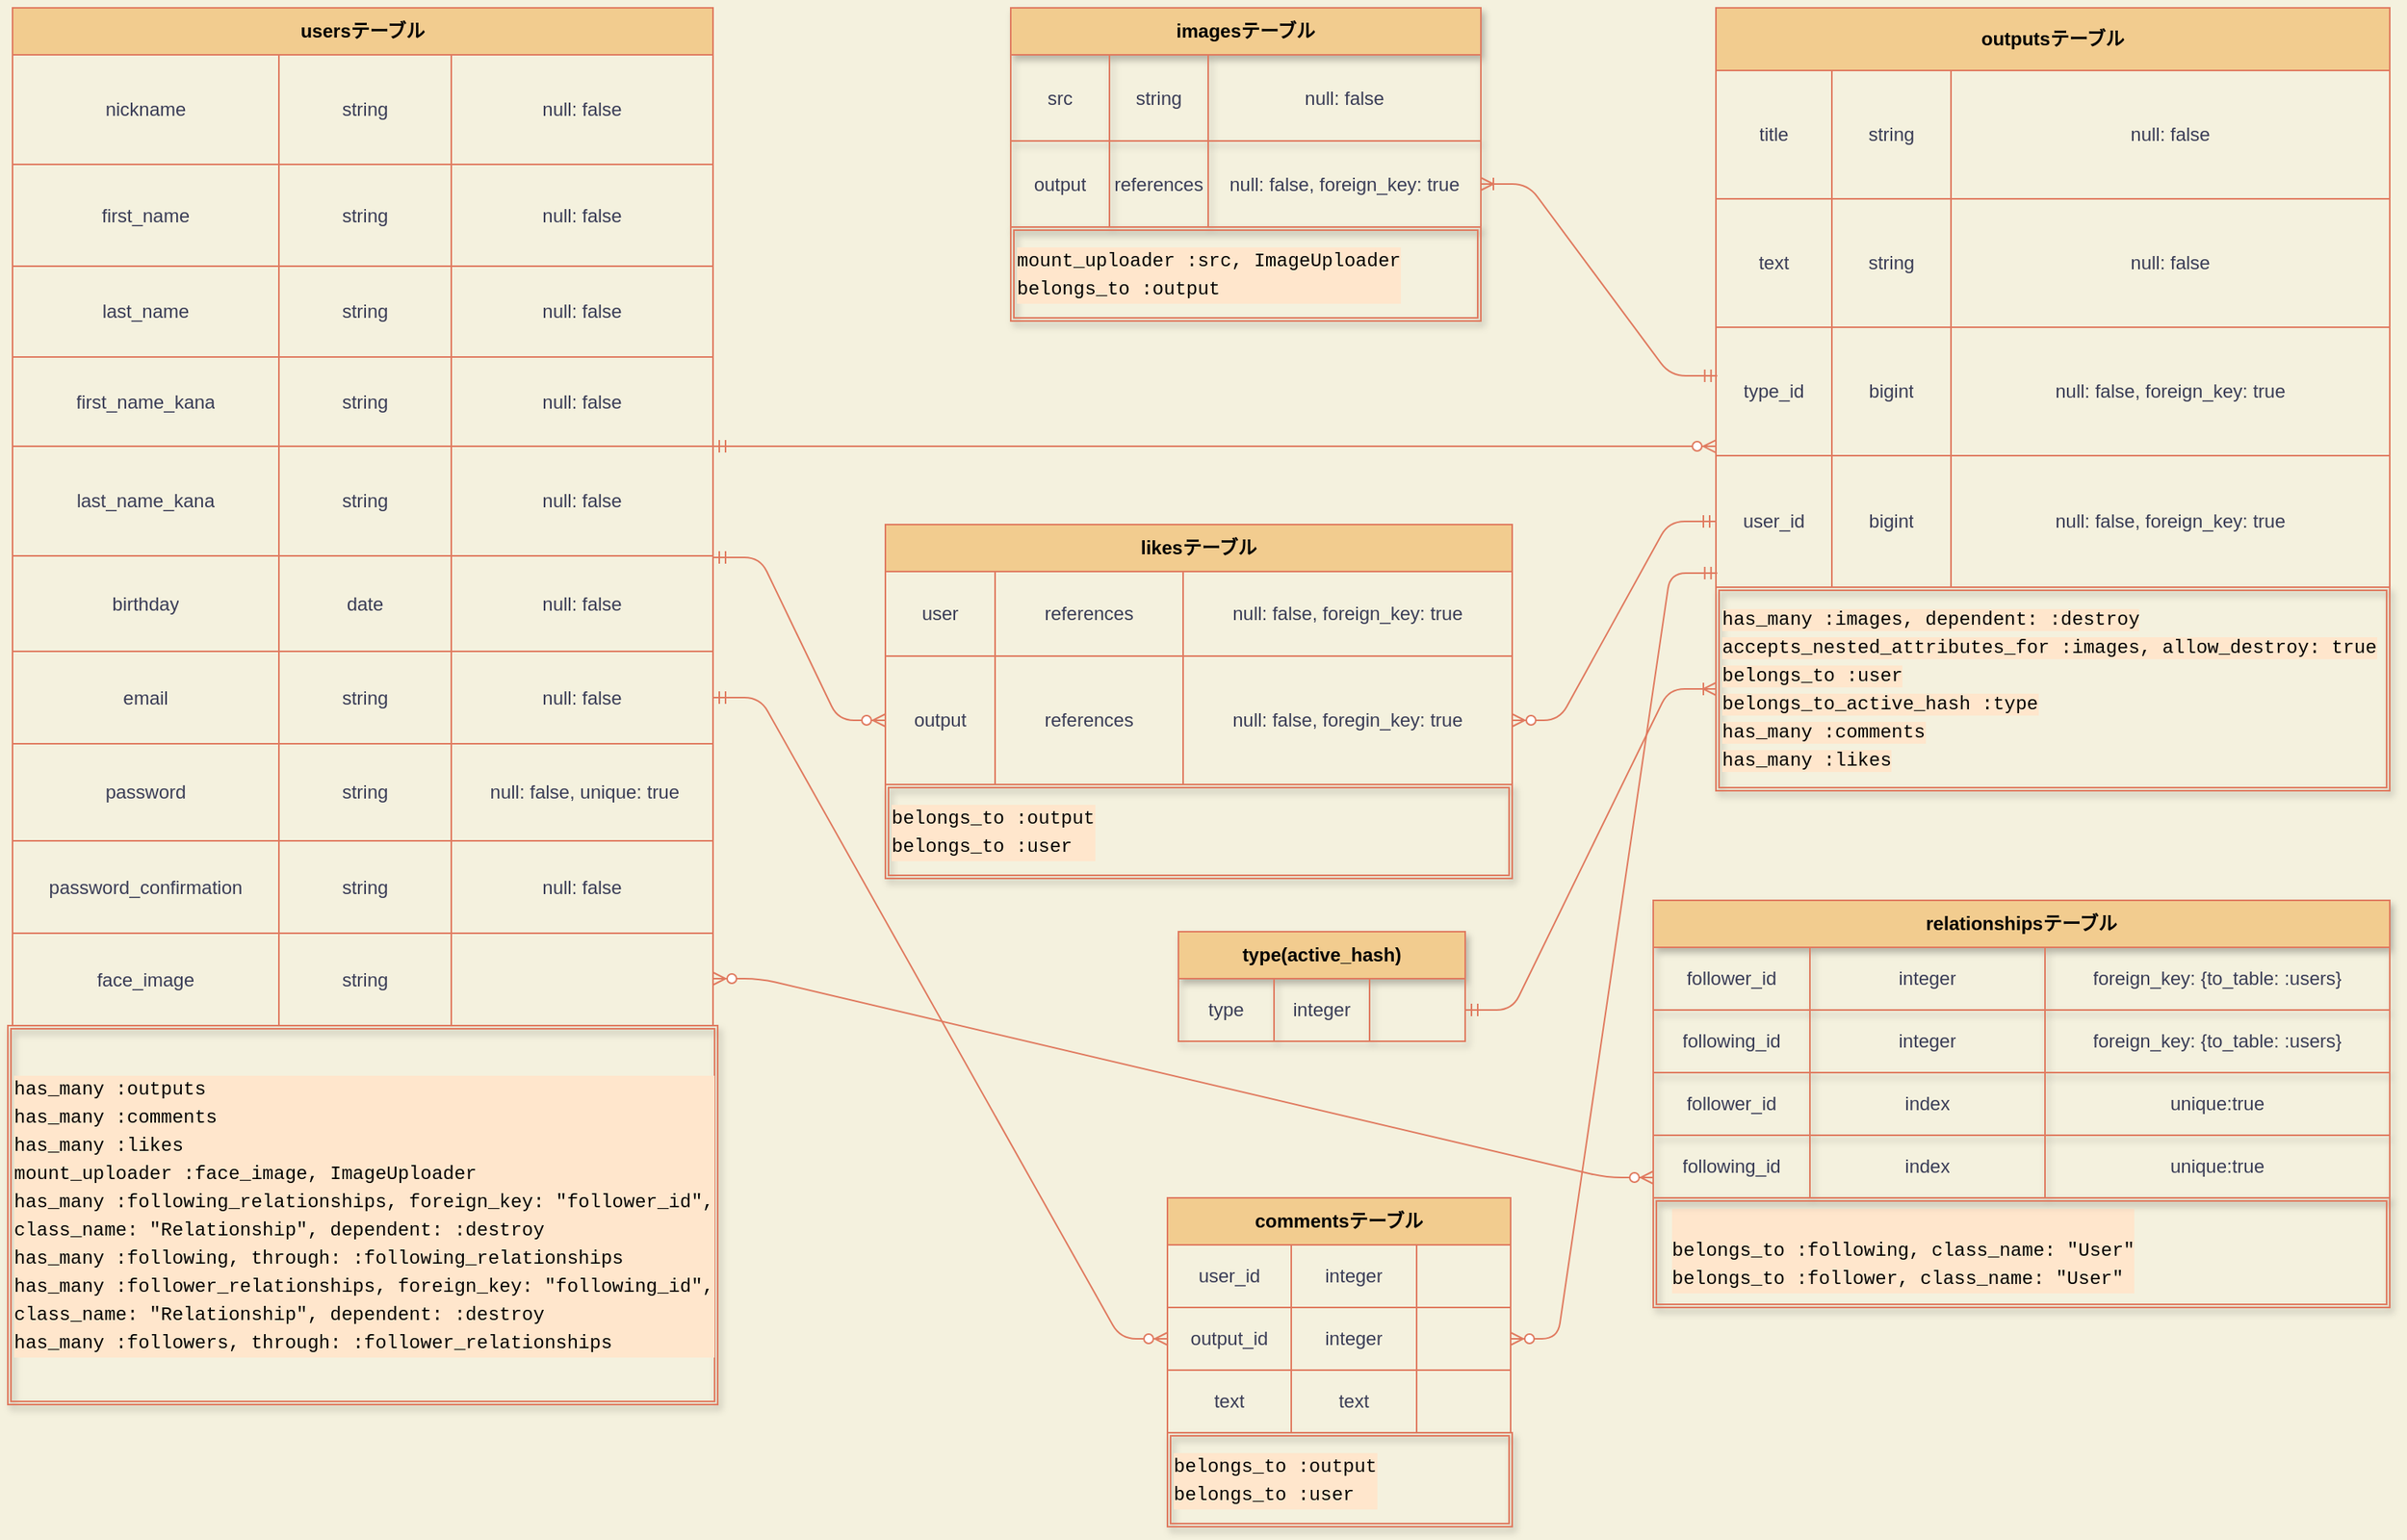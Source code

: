 <mxfile version="13.10.0" type="embed">
    <diagram id="OZar7Ld-0VaeKwE2lZmi" name="ページ1">
        <mxGraphModel dx="843" dy="680" grid="1" gridSize="10" guides="1" tooltips="1" connect="1" arrows="1" fold="1" page="1" pageScale="1" pageWidth="827" pageHeight="1169" background="#F4F1DE" math="0" shadow="0">
            <root>
                <mxCell id="0"/>
                <mxCell id="1" parent="0"/>
                <mxCell id="2" value="&lt;font color=&quot;#000000&quot;&gt;usersテーブル&lt;/font&gt;" style="shape=table;html=1;whiteSpace=wrap;startSize=30;container=1;collapsible=0;childLayout=tableLayout;fontStyle=1;align=center;fillColor=#F2CC8F;strokeColor=#E07A5F;fontColor=#393C56;" parent="1" vertex="1">
                    <mxGeometry x="83" y="40" width="447" height="650" as="geometry"/>
                </mxCell>
                <mxCell id="3" value="" style="shape=partialRectangle;html=1;whiteSpace=wrap;collapsible=0;dropTarget=0;pointerEvents=0;fillColor=none;top=0;left=0;bottom=0;right=0;points=[[0,0.5],[1,0.5]];portConstraint=eastwest;strokeColor=#E07A5F;fontColor=#393C56;" parent="2" vertex="1">
                    <mxGeometry y="30" width="447" height="70" as="geometry"/>
                </mxCell>
                <mxCell id="4" value="nickname" style="shape=partialRectangle;html=1;whiteSpace=wrap;connectable=0;fillColor=none;top=0;left=0;bottom=0;right=0;overflow=hidden;strokeColor=#E07A5F;fontColor=#393C56;" parent="3" vertex="1">
                    <mxGeometry width="170" height="70" as="geometry"/>
                </mxCell>
                <mxCell id="5" value="string" style="shape=partialRectangle;html=1;whiteSpace=wrap;connectable=0;fillColor=none;top=0;left=0;bottom=0;right=0;overflow=hidden;strokeColor=#E07A5F;fontColor=#393C56;" parent="3" vertex="1">
                    <mxGeometry x="170" width="110" height="70" as="geometry"/>
                </mxCell>
                <mxCell id="6" value="null: false" style="shape=partialRectangle;html=1;whiteSpace=wrap;connectable=0;fillColor=none;top=0;left=0;bottom=0;right=0;overflow=hidden;strokeColor=#E07A5F;fontColor=#393C56;" parent="3" vertex="1">
                    <mxGeometry x="280" width="167" height="70" as="geometry"/>
                </mxCell>
                <mxCell id="7" value="" style="shape=partialRectangle;html=1;whiteSpace=wrap;collapsible=0;dropTarget=0;pointerEvents=0;fillColor=none;top=0;left=0;bottom=0;right=0;points=[[0,0.5],[1,0.5]];portConstraint=eastwest;strokeColor=#E07A5F;fontColor=#393C56;" parent="2" vertex="1">
                    <mxGeometry y="100" width="447" height="65" as="geometry"/>
                </mxCell>
                <mxCell id="8" value="first_name" style="shape=partialRectangle;html=1;whiteSpace=wrap;connectable=0;fillColor=none;top=0;left=0;bottom=0;right=0;overflow=hidden;strokeColor=#E07A5F;fontColor=#393C56;" parent="7" vertex="1">
                    <mxGeometry width="170" height="65" as="geometry"/>
                </mxCell>
                <mxCell id="9" value="string" style="shape=partialRectangle;html=1;whiteSpace=wrap;connectable=0;fillColor=none;top=0;left=0;bottom=0;right=0;overflow=hidden;strokeColor=#E07A5F;fontColor=#393C56;" parent="7" vertex="1">
                    <mxGeometry x="170" width="110" height="65" as="geometry"/>
                </mxCell>
                <mxCell id="10" value="null: false" style="shape=partialRectangle;html=1;whiteSpace=wrap;connectable=0;fillColor=none;top=0;left=0;bottom=0;right=0;overflow=hidden;strokeColor=#E07A5F;fontColor=#393C56;" parent="7" vertex="1">
                    <mxGeometry x="280" width="167" height="65" as="geometry"/>
                </mxCell>
                <mxCell id="11" value="" style="shape=partialRectangle;html=1;whiteSpace=wrap;collapsible=0;dropTarget=0;pointerEvents=0;fillColor=none;top=0;left=0;bottom=0;right=0;points=[[0,0.5],[1,0.5]];portConstraint=eastwest;strokeColor=#E07A5F;fontColor=#393C56;" parent="2" vertex="1">
                    <mxGeometry y="165" width="447" height="58" as="geometry"/>
                </mxCell>
                <mxCell id="12" value="last_name" style="shape=partialRectangle;html=1;whiteSpace=wrap;connectable=0;fillColor=none;top=0;left=0;bottom=0;right=0;overflow=hidden;strokeColor=#E07A5F;fontColor=#393C56;" parent="11" vertex="1">
                    <mxGeometry width="170" height="58" as="geometry"/>
                </mxCell>
                <mxCell id="13" value="string" style="shape=partialRectangle;html=1;whiteSpace=wrap;connectable=0;fillColor=none;top=0;left=0;bottom=0;right=0;overflow=hidden;strokeColor=#E07A5F;fontColor=#393C56;" parent="11" vertex="1">
                    <mxGeometry x="170" width="110" height="58" as="geometry"/>
                </mxCell>
                <mxCell id="14" value="null: false" style="shape=partialRectangle;html=1;whiteSpace=wrap;connectable=0;fillColor=none;top=0;left=0;bottom=0;right=0;overflow=hidden;strokeColor=#E07A5F;fontColor=#393C56;" parent="11" vertex="1">
                    <mxGeometry x="280" width="167" height="58" as="geometry"/>
                </mxCell>
                <mxCell id="15" value="" style="shape=partialRectangle;html=1;whiteSpace=wrap;collapsible=0;dropTarget=0;pointerEvents=0;fillColor=none;top=0;left=0;bottom=0;right=0;points=[[0,0.5],[1,0.5]];portConstraint=eastwest;strokeColor=#E07A5F;fontColor=#393C56;" parent="2" vertex="1">
                    <mxGeometry y="223" width="447" height="57" as="geometry"/>
                </mxCell>
                <mxCell id="16" value="first_name_kana" style="shape=partialRectangle;html=1;whiteSpace=wrap;connectable=0;fillColor=none;top=0;left=0;bottom=0;right=0;overflow=hidden;strokeColor=#E07A5F;fontColor=#393C56;" parent="15" vertex="1">
                    <mxGeometry width="170" height="57" as="geometry"/>
                </mxCell>
                <mxCell id="17" value="string" style="shape=partialRectangle;html=1;whiteSpace=wrap;connectable=0;fillColor=none;top=0;left=0;bottom=0;right=0;overflow=hidden;strokeColor=#E07A5F;fontColor=#393C56;" parent="15" vertex="1">
                    <mxGeometry x="170" width="110" height="57" as="geometry"/>
                </mxCell>
                <mxCell id="18" value="null: false" style="shape=partialRectangle;html=1;whiteSpace=wrap;connectable=0;fillColor=none;top=0;left=0;bottom=0;right=0;overflow=hidden;strokeColor=#E07A5F;fontColor=#393C56;" parent="15" vertex="1">
                    <mxGeometry x="280" width="167" height="57" as="geometry"/>
                </mxCell>
                <mxCell id="20" value="" style="shape=partialRectangle;html=1;whiteSpace=wrap;collapsible=0;dropTarget=0;pointerEvents=0;fillColor=none;top=0;left=0;bottom=0;right=0;points=[[0,0.5],[1,0.5]];portConstraint=eastwest;strokeColor=#E07A5F;fontColor=#393C56;" parent="2" vertex="1">
                    <mxGeometry y="280" width="447" height="70" as="geometry"/>
                </mxCell>
                <mxCell id="21" value="last_name_kana" style="shape=partialRectangle;html=1;whiteSpace=wrap;connectable=0;fillColor=none;top=0;left=0;bottom=0;right=0;overflow=hidden;strokeColor=#E07A5F;fontColor=#393C56;" parent="20" vertex="1">
                    <mxGeometry width="170" height="70" as="geometry"/>
                </mxCell>
                <mxCell id="22" value="string" style="shape=partialRectangle;html=1;whiteSpace=wrap;connectable=0;fillColor=none;top=0;left=0;bottom=0;right=0;overflow=hidden;strokeColor=#E07A5F;fontColor=#393C56;" parent="20" vertex="1">
                    <mxGeometry x="170" width="110" height="70" as="geometry"/>
                </mxCell>
                <mxCell id="23" value="null: false" style="shape=partialRectangle;html=1;whiteSpace=wrap;connectable=0;fillColor=none;top=0;left=0;bottom=0;right=0;overflow=hidden;strokeColor=#E07A5F;fontColor=#393C56;" parent="20" vertex="1">
                    <mxGeometry x="280" width="167" height="70" as="geometry"/>
                </mxCell>
                <mxCell id="24" value="" style="shape=partialRectangle;html=1;whiteSpace=wrap;collapsible=0;dropTarget=0;pointerEvents=0;fillColor=none;top=0;left=0;bottom=0;right=0;points=[[0,0.5],[1,0.5]];portConstraint=eastwest;strokeColor=#E07A5F;fontColor=#393C56;" parent="2" vertex="1">
                    <mxGeometry y="350" width="447" height="61" as="geometry"/>
                </mxCell>
                <mxCell id="25" value="birthday" style="shape=partialRectangle;html=1;whiteSpace=wrap;connectable=0;fillColor=none;top=0;left=0;bottom=0;right=0;overflow=hidden;strokeColor=#E07A5F;fontColor=#393C56;" parent="24" vertex="1">
                    <mxGeometry width="170" height="61" as="geometry"/>
                </mxCell>
                <mxCell id="26" value="date" style="shape=partialRectangle;html=1;whiteSpace=wrap;connectable=0;fillColor=none;top=0;left=0;bottom=0;right=0;overflow=hidden;strokeColor=#E07A5F;fontColor=#393C56;" parent="24" vertex="1">
                    <mxGeometry x="170" width="110" height="61" as="geometry"/>
                </mxCell>
                <mxCell id="27" value="null: false" style="shape=partialRectangle;html=1;whiteSpace=wrap;connectable=0;fillColor=none;top=0;left=0;bottom=0;right=0;overflow=hidden;strokeColor=#E07A5F;fontColor=#393C56;" parent="24" vertex="1">
                    <mxGeometry x="280" width="167" height="61" as="geometry"/>
                </mxCell>
                <mxCell id="32" value="" style="shape=partialRectangle;html=1;whiteSpace=wrap;collapsible=0;dropTarget=0;pointerEvents=0;fillColor=none;top=0;left=0;bottom=0;right=0;points=[[0,0.5],[1,0.5]];portConstraint=eastwest;strokeColor=#E07A5F;fontColor=#393C56;" parent="2" vertex="1">
                    <mxGeometry y="411" width="447" height="59" as="geometry"/>
                </mxCell>
                <mxCell id="33" value="email" style="shape=partialRectangle;html=1;whiteSpace=wrap;connectable=0;fillColor=none;top=0;left=0;bottom=0;right=0;overflow=hidden;strokeColor=#E07A5F;fontColor=#393C56;" parent="32" vertex="1">
                    <mxGeometry width="170" height="59" as="geometry"/>
                </mxCell>
                <mxCell id="34" value="string" style="shape=partialRectangle;html=1;whiteSpace=wrap;connectable=0;fillColor=none;top=0;left=0;bottom=0;right=0;overflow=hidden;strokeColor=#E07A5F;fontColor=#393C56;" parent="32" vertex="1">
                    <mxGeometry x="170" width="110" height="59" as="geometry"/>
                </mxCell>
                <mxCell id="35" value="null: false" style="shape=partialRectangle;html=1;whiteSpace=wrap;connectable=0;fillColor=none;top=0;left=0;bottom=0;right=0;overflow=hidden;strokeColor=#E07A5F;fontColor=#393C56;" parent="32" vertex="1">
                    <mxGeometry x="280" width="167" height="59" as="geometry"/>
                </mxCell>
                <mxCell id="36" value="" style="shape=partialRectangle;html=1;whiteSpace=wrap;collapsible=0;dropTarget=0;pointerEvents=0;fillColor=none;top=0;left=0;bottom=0;right=0;points=[[0,0.5],[1,0.5]];portConstraint=eastwest;strokeColor=#E07A5F;fontColor=#393C56;" parent="2" vertex="1">
                    <mxGeometry y="470" width="447" height="62" as="geometry"/>
                </mxCell>
                <mxCell id="37" value="password" style="shape=partialRectangle;html=1;whiteSpace=wrap;connectable=0;fillColor=none;top=0;left=0;bottom=0;right=0;overflow=hidden;strokeColor=#E07A5F;fontColor=#393C56;" parent="36" vertex="1">
                    <mxGeometry width="170" height="62" as="geometry"/>
                </mxCell>
                <mxCell id="38" value="string" style="shape=partialRectangle;html=1;whiteSpace=wrap;connectable=0;fillColor=none;top=0;left=0;bottom=0;right=0;overflow=hidden;strokeColor=#E07A5F;fontColor=#393C56;" parent="36" vertex="1">
                    <mxGeometry x="170" width="110" height="62" as="geometry"/>
                </mxCell>
                <mxCell id="39" value="&amp;nbsp;null: false, unique: true" style="shape=partialRectangle;html=1;whiteSpace=wrap;connectable=0;fillColor=none;top=0;left=0;bottom=0;right=0;overflow=hidden;strokeColor=#E07A5F;fontColor=#393C56;" parent="36" vertex="1">
                    <mxGeometry x="280" width="167" height="62" as="geometry"/>
                </mxCell>
                <mxCell id="40" value="" style="shape=partialRectangle;html=1;whiteSpace=wrap;collapsible=0;dropTarget=0;pointerEvents=0;fillColor=none;top=0;left=0;bottom=0;right=0;points=[[0,0.5],[1,0.5]];portConstraint=eastwest;strokeColor=#E07A5F;fontColor=#393C56;" parent="2" vertex="1">
                    <mxGeometry y="532" width="447" height="59" as="geometry"/>
                </mxCell>
                <mxCell id="41" value="password_confirmation" style="shape=partialRectangle;html=1;whiteSpace=wrap;connectable=0;fillColor=none;top=0;left=0;bottom=0;right=0;overflow=hidden;strokeColor=#E07A5F;fontColor=#393C56;" parent="40" vertex="1">
                    <mxGeometry width="170" height="59" as="geometry"/>
                </mxCell>
                <mxCell id="42" value="string" style="shape=partialRectangle;html=1;whiteSpace=wrap;connectable=0;fillColor=none;top=0;left=0;bottom=0;right=0;overflow=hidden;strokeColor=#E07A5F;fontColor=#393C56;" parent="40" vertex="1">
                    <mxGeometry x="170" width="110" height="59" as="geometry"/>
                </mxCell>
                <mxCell id="43" value="null: false" style="shape=partialRectangle;html=1;whiteSpace=wrap;connectable=0;fillColor=none;top=0;left=0;bottom=0;right=0;overflow=hidden;strokeColor=#E07A5F;fontColor=#393C56;" parent="40" vertex="1">
                    <mxGeometry x="280" width="167" height="59" as="geometry"/>
                </mxCell>
                <mxCell id="135" style="shape=partialRectangle;html=1;whiteSpace=wrap;collapsible=0;dropTarget=0;pointerEvents=0;fillColor=none;top=0;left=0;bottom=0;right=0;points=[[0,0.5],[1,0.5]];portConstraint=eastwest;strokeColor=#E07A5F;fontColor=#393C56;" vertex="1" parent="2">
                    <mxGeometry y="591" width="447" height="59" as="geometry"/>
                </mxCell>
                <mxCell id="136" value="face_image" style="shape=partialRectangle;html=1;whiteSpace=wrap;connectable=0;fillColor=none;top=0;left=0;bottom=0;right=0;overflow=hidden;strokeColor=#E07A5F;fontColor=#393C56;" vertex="1" parent="135">
                    <mxGeometry width="170" height="59" as="geometry"/>
                </mxCell>
                <mxCell id="137" value="string" style="shape=partialRectangle;html=1;whiteSpace=wrap;connectable=0;fillColor=none;top=0;left=0;bottom=0;right=0;overflow=hidden;strokeColor=#E07A5F;fontColor=#393C56;" vertex="1" parent="135">
                    <mxGeometry x="170" width="110" height="59" as="geometry"/>
                </mxCell>
                <mxCell id="138" style="shape=partialRectangle;html=1;whiteSpace=wrap;connectable=0;fillColor=none;top=0;left=0;bottom=0;right=0;overflow=hidden;strokeColor=#E07A5F;fontColor=#393C56;" vertex="1" parent="135">
                    <mxGeometry x="280" width="167" height="59" as="geometry"/>
                </mxCell>
                <mxCell id="44" value="&lt;font color=&quot;#000000&quot;&gt;outputsテーブル&lt;/font&gt;" style="shape=table;html=1;whiteSpace=wrap;startSize=40;container=1;collapsible=0;childLayout=tableLayout;fontStyle=1;align=center;fillColor=#F2CC8F;strokeColor=#E07A5F;fontColor=#393C56;" parent="1" vertex="1">
                    <mxGeometry x="1170" y="40" width="430" height="370" as="geometry"/>
                </mxCell>
                <mxCell id="45" value="" style="shape=partialRectangle;html=1;whiteSpace=wrap;collapsible=0;dropTarget=0;pointerEvents=0;fillColor=none;top=0;left=0;bottom=0;right=0;points=[[0,0.5],[1,0.5]];portConstraint=eastwest;strokeColor=#E07A5F;fontColor=#393C56;" parent="44" vertex="1">
                    <mxGeometry y="40" width="430" height="82" as="geometry"/>
                </mxCell>
                <mxCell id="46" value="title" style="shape=partialRectangle;html=1;whiteSpace=wrap;connectable=0;fillColor=none;top=0;left=0;bottom=0;right=0;overflow=hidden;strokeColor=#E07A5F;fontColor=#393C56;" parent="45" vertex="1">
                    <mxGeometry width="74" height="82" as="geometry"/>
                </mxCell>
                <mxCell id="47" value="string" style="shape=partialRectangle;html=1;whiteSpace=wrap;connectable=0;fillColor=none;top=0;left=0;bottom=0;right=0;overflow=hidden;strokeColor=#E07A5F;fontColor=#393C56;" parent="45" vertex="1">
                    <mxGeometry x="74" width="76" height="82" as="geometry"/>
                </mxCell>
                <mxCell id="48" value="null: false" style="shape=partialRectangle;html=1;whiteSpace=wrap;connectable=0;fillColor=none;top=0;left=0;bottom=0;right=0;overflow=hidden;strokeColor=#E07A5F;fontColor=#393C56;" parent="45" vertex="1">
                    <mxGeometry x="150" width="280" height="82" as="geometry"/>
                </mxCell>
                <mxCell id="49" value="" style="shape=partialRectangle;html=1;whiteSpace=wrap;collapsible=0;dropTarget=0;pointerEvents=0;fillColor=none;top=0;left=0;bottom=0;right=0;points=[[0,0.5],[1,0.5]];portConstraint=eastwest;strokeColor=#E07A5F;fontColor=#393C56;" parent="44" vertex="1">
                    <mxGeometry y="122" width="430" height="82" as="geometry"/>
                </mxCell>
                <mxCell id="50" value="text" style="shape=partialRectangle;html=1;whiteSpace=wrap;connectable=0;fillColor=none;top=0;left=0;bottom=0;right=0;overflow=hidden;strokeColor=#E07A5F;fontColor=#393C56;" parent="49" vertex="1">
                    <mxGeometry width="74" height="82" as="geometry"/>
                </mxCell>
                <mxCell id="51" value="string" style="shape=partialRectangle;html=1;whiteSpace=wrap;connectable=0;fillColor=none;top=0;left=0;bottom=0;right=0;overflow=hidden;strokeColor=#E07A5F;fontColor=#393C56;" parent="49" vertex="1">
                    <mxGeometry x="74" width="76" height="82" as="geometry"/>
                </mxCell>
                <mxCell id="52" value="null: false" style="shape=partialRectangle;html=1;whiteSpace=wrap;connectable=0;fillColor=none;top=0;left=0;bottom=0;right=0;overflow=hidden;strokeColor=#E07A5F;fontColor=#393C56;" parent="49" vertex="1">
                    <mxGeometry x="150" width="280" height="82" as="geometry"/>
                </mxCell>
                <mxCell id="53" value="" style="shape=partialRectangle;html=1;whiteSpace=wrap;collapsible=0;dropTarget=0;pointerEvents=0;fillColor=none;top=0;left=0;bottom=0;right=0;points=[[0,0.5],[1,0.5]];portConstraint=eastwest;strokeColor=#E07A5F;fontColor=#393C56;" parent="44" vertex="1">
                    <mxGeometry y="204" width="430" height="82" as="geometry"/>
                </mxCell>
                <mxCell id="54" value="type_id" style="shape=partialRectangle;html=1;whiteSpace=wrap;connectable=0;fillColor=none;top=0;left=0;bottom=0;right=0;overflow=hidden;strokeColor=#E07A5F;fontColor=#393C56;" parent="53" vertex="1">
                    <mxGeometry width="74" height="82" as="geometry"/>
                </mxCell>
                <mxCell id="55" value="bigint" style="shape=partialRectangle;html=1;whiteSpace=wrap;connectable=0;fillColor=none;top=0;left=0;bottom=0;right=0;overflow=hidden;strokeColor=#E07A5F;fontColor=#393C56;" parent="53" vertex="1">
                    <mxGeometry x="74" width="76" height="82" as="geometry"/>
                </mxCell>
                <mxCell id="56" value="null: false, foreign_key: true" style="shape=partialRectangle;html=1;whiteSpace=wrap;connectable=0;fillColor=none;top=0;left=0;bottom=0;right=0;overflow=hidden;strokeColor=#E07A5F;fontColor=#393C56;" parent="53" vertex="1">
                    <mxGeometry x="150" width="280" height="82" as="geometry"/>
                </mxCell>
                <mxCell id="57" value="" style="shape=partialRectangle;html=1;whiteSpace=wrap;collapsible=0;dropTarget=0;pointerEvents=0;fillColor=none;top=0;left=0;bottom=0;right=0;points=[[0,0.5],[1,0.5]];portConstraint=eastwest;strokeColor=#E07A5F;fontColor=#393C56;" parent="44" vertex="1">
                    <mxGeometry y="286" width="430" height="84" as="geometry"/>
                </mxCell>
                <mxCell id="58" value="user_id" style="shape=partialRectangle;html=1;whiteSpace=wrap;connectable=0;fillColor=none;top=0;left=0;bottom=0;right=0;overflow=hidden;strokeColor=#E07A5F;fontColor=#393C56;" parent="57" vertex="1">
                    <mxGeometry width="74" height="84" as="geometry"/>
                </mxCell>
                <mxCell id="59" value="bigint" style="shape=partialRectangle;html=1;whiteSpace=wrap;connectable=0;fillColor=none;top=0;left=0;bottom=0;right=0;overflow=hidden;strokeColor=#E07A5F;fontColor=#393C56;" parent="57" vertex="1">
                    <mxGeometry x="74" width="76" height="84" as="geometry"/>
                </mxCell>
                <mxCell id="60" value="null: false, foreign_key: true" style="shape=partialRectangle;html=1;whiteSpace=wrap;connectable=0;fillColor=none;top=0;left=0;bottom=0;right=0;overflow=hidden;strokeColor=#E07A5F;fontColor=#393C56;" parent="57" vertex="1">
                    <mxGeometry x="150" width="280" height="84" as="geometry"/>
                </mxCell>
                <mxCell id="78" value="&lt;font color=&quot;#000000&quot;&gt;commentsテーブル&lt;/font&gt;" style="shape=table;html=1;whiteSpace=wrap;startSize=30;container=1;collapsible=0;childLayout=tableLayout;fontStyle=1;align=center;flipH=1;fillColor=#F2CC8F;strokeColor=#E07A5F;fontColor=#393C56;" parent="1" vertex="1">
                    <mxGeometry x="820" y="800" width="219" height="150" as="geometry"/>
                </mxCell>
                <mxCell id="79" value="" style="shape=partialRectangle;html=1;whiteSpace=wrap;collapsible=0;dropTarget=0;pointerEvents=0;fillColor=none;top=0;left=0;bottom=0;right=0;points=[[0,0.5],[1,0.5]];portConstraint=eastwest;strokeColor=#E07A5F;fontColor=#393C56;" parent="78" vertex="1">
                    <mxGeometry y="30" width="219" height="40" as="geometry"/>
                </mxCell>
                <mxCell id="80" value="user_id" style="shape=partialRectangle;html=1;whiteSpace=wrap;connectable=0;fillColor=none;top=0;left=0;bottom=0;right=0;overflow=hidden;strokeColor=#E07A5F;fontColor=#393C56;" parent="79" vertex="1">
                    <mxGeometry width="79" height="40" as="geometry"/>
                </mxCell>
                <mxCell id="81" value="integer" style="shape=partialRectangle;html=1;whiteSpace=wrap;connectable=0;fillColor=none;top=0;left=0;bottom=0;right=0;overflow=hidden;strokeColor=#E07A5F;fontColor=#393C56;" parent="79" vertex="1">
                    <mxGeometry x="79" width="80" height="40" as="geometry"/>
                </mxCell>
                <mxCell id="82" value="" style="shape=partialRectangle;html=1;whiteSpace=wrap;connectable=0;fillColor=none;top=0;left=0;bottom=0;right=0;overflow=hidden;strokeColor=#E07A5F;fontColor=#393C56;" parent="79" vertex="1">
                    <mxGeometry x="159" width="60" height="40" as="geometry"/>
                </mxCell>
                <mxCell id="83" value="" style="shape=partialRectangle;html=1;whiteSpace=wrap;collapsible=0;dropTarget=0;pointerEvents=0;fillColor=none;top=0;left=0;bottom=0;right=0;points=[[0,0.5],[1,0.5]];portConstraint=eastwest;strokeColor=#E07A5F;fontColor=#393C56;" parent="78" vertex="1">
                    <mxGeometry y="70" width="219" height="40" as="geometry"/>
                </mxCell>
                <mxCell id="84" value="output_id" style="shape=partialRectangle;html=1;whiteSpace=wrap;connectable=0;fillColor=none;top=0;left=0;bottom=0;right=0;overflow=hidden;strokeColor=#E07A5F;fontColor=#393C56;" parent="83" vertex="1">
                    <mxGeometry width="79" height="40" as="geometry"/>
                </mxCell>
                <mxCell id="85" value="integer" style="shape=partialRectangle;html=1;whiteSpace=wrap;connectable=0;fillColor=none;top=0;left=0;bottom=0;right=0;overflow=hidden;strokeColor=#E07A5F;fontColor=#393C56;" parent="83" vertex="1">
                    <mxGeometry x="79" width="80" height="40" as="geometry"/>
                </mxCell>
                <mxCell id="86" value="" style="shape=partialRectangle;html=1;whiteSpace=wrap;connectable=0;fillColor=none;top=0;left=0;bottom=0;right=0;overflow=hidden;strokeColor=#E07A5F;fontColor=#393C56;" parent="83" vertex="1">
                    <mxGeometry x="159" width="60" height="40" as="geometry"/>
                </mxCell>
                <mxCell id="87" value="" style="shape=partialRectangle;html=1;whiteSpace=wrap;collapsible=0;dropTarget=0;pointerEvents=0;fillColor=none;top=0;left=0;bottom=0;right=0;points=[[0,0.5],[1,0.5]];portConstraint=eastwest;strokeColor=#E07A5F;fontColor=#393C56;" parent="78" vertex="1">
                    <mxGeometry y="110" width="219" height="40" as="geometry"/>
                </mxCell>
                <mxCell id="88" value="text" style="shape=partialRectangle;html=1;whiteSpace=wrap;connectable=0;fillColor=none;top=0;left=0;bottom=0;right=0;overflow=hidden;strokeColor=#E07A5F;fontColor=#393C56;" parent="87" vertex="1">
                    <mxGeometry width="79" height="40" as="geometry"/>
                </mxCell>
                <mxCell id="89" value="text" style="shape=partialRectangle;html=1;whiteSpace=wrap;connectable=0;fillColor=none;top=0;left=0;bottom=0;right=0;overflow=hidden;strokeColor=#E07A5F;fontColor=#393C56;" parent="87" vertex="1">
                    <mxGeometry x="79" width="80" height="40" as="geometry"/>
                </mxCell>
                <mxCell id="90" value="" style="shape=partialRectangle;html=1;whiteSpace=wrap;connectable=0;fillColor=none;top=0;left=0;bottom=0;right=0;overflow=hidden;strokeColor=#E07A5F;fontColor=#393C56;" parent="87" vertex="1">
                    <mxGeometry x="159" width="60" height="40" as="geometry"/>
                </mxCell>
                <mxCell id="255" style="edgeStyle=none;rounded=0;orthogonalLoop=1;jettySize=auto;html=1;exitX=0;exitY=0.5;exitDx=0;exitDy=0;endArrow=diamond;endFill=1;labelBackgroundColor=#F4F1DE;strokeColor=#E07A5F;fontColor=#393C56;" edge="1" parent="78" source="83" target="83">
                    <mxGeometry relative="1" as="geometry"/>
                </mxCell>
                <mxCell id="91" value="&lt;font color=&quot;#000000&quot;&gt;likesテーブル&lt;/font&gt;" style="shape=table;html=1;whiteSpace=wrap;startSize=30;container=1;collapsible=0;childLayout=tableLayout;fontStyle=1;align=center;fillColor=#F2CC8F;strokeColor=#E07A5F;fontColor=#393C56;" parent="1" vertex="1">
                    <mxGeometry x="640" y="370" width="400" height="166" as="geometry"/>
                </mxCell>
                <mxCell id="92" value="" style="shape=partialRectangle;html=1;whiteSpace=wrap;collapsible=0;dropTarget=0;pointerEvents=0;fillColor=none;top=0;left=0;bottom=0;right=0;points=[[0,0.5],[1,0.5]];portConstraint=eastwest;strokeColor=#E07A5F;fontColor=#393C56;" parent="91" vertex="1">
                    <mxGeometry y="30" width="400" height="54" as="geometry"/>
                </mxCell>
                <mxCell id="93" value="user" style="shape=partialRectangle;html=1;whiteSpace=wrap;connectable=0;fillColor=none;top=0;left=0;bottom=0;right=0;overflow=hidden;strokeColor=#E07A5F;fontColor=#393C56;" parent="92" vertex="1">
                    <mxGeometry width="70" height="54" as="geometry"/>
                </mxCell>
                <mxCell id="94" value="references" style="shape=partialRectangle;html=1;whiteSpace=wrap;connectable=0;fillColor=none;top=0;left=0;bottom=0;right=0;overflow=hidden;strokeColor=#E07A5F;fontColor=#393C56;" parent="92" vertex="1">
                    <mxGeometry x="70" width="120" height="54" as="geometry"/>
                </mxCell>
                <mxCell id="95" value="null: false, foreign_key: true" style="shape=partialRectangle;html=1;whiteSpace=wrap;connectable=0;fillColor=none;top=0;left=0;bottom=0;right=0;overflow=hidden;strokeColor=#E07A5F;fontColor=#393C56;" parent="92" vertex="1">
                    <mxGeometry x="190" width="210" height="54" as="geometry"/>
                </mxCell>
                <mxCell id="96" value="" style="shape=partialRectangle;html=1;whiteSpace=wrap;collapsible=0;dropTarget=0;pointerEvents=0;fillColor=none;top=0;left=0;bottom=0;right=0;points=[[0,0.5],[1,0.5]];portConstraint=eastwest;strokeColor=#E07A5F;fontColor=#393C56;" parent="91" vertex="1">
                    <mxGeometry y="84" width="400" height="82" as="geometry"/>
                </mxCell>
                <mxCell id="97" value="output" style="shape=partialRectangle;html=1;whiteSpace=wrap;connectable=0;fillColor=none;top=0;left=0;bottom=0;right=0;overflow=hidden;strokeColor=#E07A5F;fontColor=#393C56;" parent="96" vertex="1">
                    <mxGeometry width="70" height="82" as="geometry"/>
                </mxCell>
                <mxCell id="98" value="references" style="shape=partialRectangle;html=1;whiteSpace=wrap;connectable=0;fillColor=none;top=0;left=0;bottom=0;right=0;overflow=hidden;strokeColor=#E07A5F;fontColor=#393C56;" parent="96" vertex="1">
                    <mxGeometry x="70" width="120" height="82" as="geometry"/>
                </mxCell>
                <mxCell id="99" value="null: false, foregin_key: true" style="shape=partialRectangle;html=1;whiteSpace=wrap;connectable=0;fillColor=none;top=0;left=0;bottom=0;right=0;overflow=hidden;strokeColor=#E07A5F;fontColor=#393C56;" parent="96" vertex="1">
                    <mxGeometry x="190" width="210" height="82" as="geometry"/>
                </mxCell>
                <mxCell id="168" value="&lt;div style=&quot;font-family: menlo, monaco, &amp;quot;courier new&amp;quot;, monospace; font-weight: normal; font-size: 12px; line-height: 18px;&quot;&gt;&lt;div&gt;&lt;span style=&quot;&quot;&gt;has_many :outputs&lt;/span&gt;&lt;/div&gt;&lt;div&gt;&lt;span style=&quot;&quot;&gt;has_many :comments&lt;/span&gt;&lt;/div&gt;&lt;div&gt;has_many :likes&lt;/div&gt;&lt;div&gt;&lt;span style=&quot;&quot;&gt;mount_uploader :face_image, ImageUploader&lt;/span&gt;&lt;/div&gt;&lt;div&gt;&lt;span style=&quot;&quot;&gt;has_many :following_relationships, foreign_key: &quot;follower_id&quot;, class_name: &quot;Relationship&quot;, dependent: :destroy&lt;/span&gt;&lt;/div&gt;&lt;div&gt;&lt;span style=&quot;&quot;&gt;has_many :following, through: :following_relationships&lt;/span&gt;&lt;/div&gt;&lt;div&gt;&lt;span style=&quot;&quot;&gt;has_many :follower_relationships, foreign_key: &quot;following_id&quot;, class_name: &quot;Relationship&quot;, dependent: :destroy&lt;/span&gt;&lt;/div&gt;&lt;div&gt;&lt;span style=&quot;&quot;&gt;has_many :followers, through: :follower_relationships&lt;/span&gt;&lt;/div&gt;&lt;/div&gt;" style="shape=ext;double=1;rounded=0;whiteSpace=wrap;html=1;shadow=1;align=left;fillColor=none;strokeColor=#E07A5F;fontColor=#000000;labelBackgroundColor=#FFE6CC;" vertex="1" parent="1">
                    <mxGeometry x="80" y="690" width="453" height="242" as="geometry"/>
                </mxCell>
                <mxCell id="171" value="&lt;div style=&quot;font-family: &amp;#34;menlo&amp;#34; , &amp;#34;monaco&amp;#34; , &amp;#34;courier new&amp;#34; , monospace ; font-weight: normal ; font-size: 12px ; line-height: 18px&quot;&gt;&lt;div&gt;&lt;span style=&quot;background-color: rgb(255 , 230 , 204)&quot;&gt;&lt;font color=&quot;#000000&quot;&gt;has_many :images, dependent: :destroy&lt;/font&gt;&lt;/span&gt;&lt;/div&gt;&lt;div&gt;&lt;span style=&quot;background-color: rgb(255 , 230 , 204)&quot;&gt;&lt;font color=&quot;#000000&quot;&gt;accepts_nested_attributes_for :images, allow_destroy: true&lt;/font&gt;&lt;/span&gt;&lt;/div&gt;&lt;div&gt;&lt;span style=&quot;background-color: rgb(255 , 230 , 204)&quot;&gt;&lt;font color=&quot;#000000&quot;&gt;belongs_to :user&lt;/font&gt;&lt;/span&gt;&lt;/div&gt;&lt;div&gt;&lt;span style=&quot;background-color: rgb(255 , 230 , 204)&quot;&gt;&lt;font color=&quot;#000000&quot;&gt;belongs_to_active_hash :type&lt;/font&gt;&lt;/span&gt;&lt;/div&gt;&lt;div&gt;&lt;span style=&quot;background-color: rgb(255 , 230 , 204)&quot;&gt;&lt;font color=&quot;#000000&quot;&gt;has_many :comments&lt;/font&gt;&lt;/span&gt;&lt;/div&gt;&lt;div&gt;&lt;span style=&quot;background-color: rgb(255 , 230 , 204)&quot;&gt;&lt;font color=&quot;#000000&quot;&gt;has_many :likes&lt;/font&gt;&lt;/span&gt;&lt;/div&gt;&lt;/div&gt;" style="shape=ext;double=1;rounded=0;whiteSpace=wrap;html=1;shadow=1;align=left;fillColor=none;strokeColor=#E07A5F;fontColor=#393C56;" vertex="1" parent="1">
                    <mxGeometry x="1170" y="410" width="430" height="130" as="geometry"/>
                </mxCell>
                <mxCell id="172" value="&lt;font color=&quot;#000000&quot;&gt;imagesテーブル&lt;/font&gt;" style="shape=table;html=1;whiteSpace=wrap;startSize=30;container=1;collapsible=0;childLayout=tableLayout;fontStyle=1;align=center;shadow=1;strokeColor=#E07A5F;fontColor=#393C56;fillColor=#F2CC8F;" vertex="1" parent="1">
                    <mxGeometry x="720" y="40" width="300" height="140" as="geometry"/>
                </mxCell>
                <mxCell id="173" value="" style="shape=partialRectangle;html=1;whiteSpace=wrap;collapsible=0;dropTarget=0;pointerEvents=0;fillColor=none;top=0;left=0;bottom=0;right=0;points=[[0,0.5],[1,0.5]];portConstraint=eastwest;strokeColor=#E07A5F;fontColor=#393C56;" vertex="1" parent="172">
                    <mxGeometry y="30" width="300" height="55" as="geometry"/>
                </mxCell>
                <mxCell id="174" value="src" style="shape=partialRectangle;html=1;whiteSpace=wrap;connectable=0;fillColor=none;top=0;left=0;bottom=0;right=0;overflow=hidden;strokeColor=#E07A5F;fontColor=#393C56;" vertex="1" parent="173">
                    <mxGeometry width="63" height="55" as="geometry"/>
                </mxCell>
                <mxCell id="175" value="string" style="shape=partialRectangle;html=1;whiteSpace=wrap;connectable=0;fillColor=none;top=0;left=0;bottom=0;right=0;overflow=hidden;strokeColor=#E07A5F;fontColor=#393C56;" vertex="1" parent="173">
                    <mxGeometry x="63" width="63" height="55" as="geometry"/>
                </mxCell>
                <mxCell id="176" value="null: false" style="shape=partialRectangle;html=1;whiteSpace=wrap;connectable=0;fillColor=none;top=0;left=0;bottom=0;right=0;overflow=hidden;strokeColor=#E07A5F;fontColor=#393C56;" vertex="1" parent="173">
                    <mxGeometry x="126" width="174" height="55" as="geometry"/>
                </mxCell>
                <mxCell id="177" value="" style="shape=partialRectangle;html=1;whiteSpace=wrap;collapsible=0;dropTarget=0;pointerEvents=0;fillColor=none;top=0;left=0;bottom=0;right=0;points=[[0,0.5],[1,0.5]];portConstraint=eastwest;strokeColor=#E07A5F;fontColor=#393C56;" vertex="1" parent="172">
                    <mxGeometry y="85" width="300" height="55" as="geometry"/>
                </mxCell>
                <mxCell id="178" value="output" style="shape=partialRectangle;html=1;whiteSpace=wrap;connectable=0;fillColor=none;top=0;left=0;bottom=0;right=0;overflow=hidden;strokeColor=#E07A5F;fontColor=#393C56;" vertex="1" parent="177">
                    <mxGeometry width="63" height="55" as="geometry"/>
                </mxCell>
                <mxCell id="179" value="references" style="shape=partialRectangle;html=1;whiteSpace=wrap;connectable=0;fillColor=none;top=0;left=0;bottom=0;right=0;overflow=hidden;strokeColor=#E07A5F;fontColor=#393C56;" vertex="1" parent="177">
                    <mxGeometry x="63" width="63" height="55" as="geometry"/>
                </mxCell>
                <mxCell id="180" value="null: false, foreign_key: true" style="shape=partialRectangle;html=1;whiteSpace=wrap;connectable=0;fillColor=none;top=0;left=0;bottom=0;right=0;overflow=hidden;strokeColor=#E07A5F;fontColor=#393C56;" vertex="1" parent="177">
                    <mxGeometry x="126" width="174" height="55" as="geometry"/>
                </mxCell>
                <mxCell id="185" value="&lt;div style=&quot;font-family: menlo, monaco, &amp;quot;courier new&amp;quot;, monospace; font-weight: normal; font-size: 12px; line-height: 18px;&quot;&gt;&lt;div style=&quot;font-family: &amp;quot;menlo&amp;quot; , &amp;quot;monaco&amp;quot; , &amp;quot;courier new&amp;quot; , monospace ; line-height: 18px&quot;&gt;&lt;div&gt;mount_uploader :src, ImageUploader&lt;/div&gt;&lt;div&gt;belongs_to :output&lt;/div&gt;&lt;/div&gt;&lt;/div&gt;" style="shape=ext;double=1;rounded=0;whiteSpace=wrap;html=1;shadow=1;align=left;fillColor=none;strokeColor=#E07A5F;labelBackgroundColor=#FFE6CC;fontColor=#000000;" vertex="1" parent="1">
                    <mxGeometry x="720" y="180" width="300" height="60" as="geometry"/>
                </mxCell>
                <mxCell id="186" value="&lt;div style=&quot;font-family: menlo, monaco, &amp;quot;courier new&amp;quot;, monospace; font-weight: normal; font-size: 12px; line-height: 18px;&quot;&gt;&lt;div style=&quot;font-family: &amp;quot;menlo&amp;quot; , &amp;quot;monaco&amp;quot; , &amp;quot;courier new&amp;quot; , monospace ; line-height: 18px&quot;&gt;&lt;div style=&quot;font-family: &amp;quot;menlo&amp;quot; , &amp;quot;monaco&amp;quot; , &amp;quot;courier new&amp;quot; , monospace ; line-height: 18px&quot;&gt;&lt;div&gt;belongs_to :output&lt;/div&gt;&lt;div&gt;belongs_to :user&lt;/div&gt;&lt;/div&gt;&lt;/div&gt;&lt;/div&gt;" style="shape=ext;double=1;rounded=0;whiteSpace=wrap;html=1;shadow=1;align=left;fillColor=none;strokeColor=#E07A5F;fontColor=#000000;labelBackgroundColor=#FFE6CC;" vertex="1" parent="1">
                    <mxGeometry x="820" y="950" width="220" height="60" as="geometry"/>
                </mxCell>
                <mxCell id="187" value="&lt;div style=&quot;font-family: menlo, monaco, &amp;quot;courier new&amp;quot;, monospace; font-weight: normal; font-size: 12px; line-height: 18px;&quot;&gt;&lt;div style=&quot;font-family: &amp;quot;menlo&amp;quot; , &amp;quot;monaco&amp;quot; , &amp;quot;courier new&amp;quot; , monospace ; line-height: 18px&quot;&gt;&lt;div style=&quot;font-family: &amp;quot;menlo&amp;quot; , &amp;quot;monaco&amp;quot; , &amp;quot;courier new&amp;quot; , monospace ; line-height: 18px&quot;&gt;&lt;div&gt;belongs_to :output&lt;/div&gt;&lt;div&gt;belongs_to :user&lt;/div&gt;&lt;/div&gt;&lt;/div&gt;&lt;/div&gt;" style="shape=ext;double=1;rounded=0;whiteSpace=wrap;html=1;shadow=1;align=left;fillColor=none;strokeColor=#E07A5F;fontColor=#000000;labelBackgroundColor=#FFE6CC;" vertex="1" parent="1">
                    <mxGeometry x="640" y="536" width="400" height="60" as="geometry"/>
                </mxCell>
                <mxCell id="188" value="&lt;font color=&quot;#000000&quot;&gt;relationshipsテーブル&lt;/font&gt;" style="shape=table;html=1;whiteSpace=wrap;startSize=30;container=1;collapsible=0;childLayout=tableLayout;fontStyle=1;align=center;shadow=1;strokeColor=#E07A5F;fontColor=#393C56;fillColor=#F2CC8F;" vertex="1" parent="1">
                    <mxGeometry x="1130" y="610" width="470" height="190" as="geometry"/>
                </mxCell>
                <mxCell id="189" value="" style="shape=partialRectangle;html=1;whiteSpace=wrap;collapsible=0;dropTarget=0;pointerEvents=0;fillColor=none;top=0;left=0;bottom=0;right=0;points=[[0,0.5],[1,0.5]];portConstraint=eastwest;strokeColor=#E07A5F;fontColor=#393C56;" vertex="1" parent="188">
                    <mxGeometry y="30" width="470" height="40" as="geometry"/>
                </mxCell>
                <mxCell id="190" value="follower_id" style="shape=partialRectangle;html=1;whiteSpace=wrap;connectable=0;fillColor=none;top=0;left=0;bottom=0;right=0;overflow=hidden;strokeColor=#E07A5F;fontColor=#393C56;" vertex="1" parent="189">
                    <mxGeometry width="100" height="40" as="geometry"/>
                </mxCell>
                <mxCell id="191" value="integer" style="shape=partialRectangle;html=1;whiteSpace=wrap;connectable=0;fillColor=none;top=0;left=0;bottom=0;right=0;overflow=hidden;strokeColor=#E07A5F;fontColor=#393C56;" vertex="1" parent="189">
                    <mxGeometry x="100" width="150" height="40" as="geometry"/>
                </mxCell>
                <mxCell id="192" value="foreign_key: {to_table: :users}" style="shape=partialRectangle;html=1;whiteSpace=wrap;connectable=0;fillColor=none;top=0;left=0;bottom=0;right=0;overflow=hidden;strokeColor=#E07A5F;fontColor=#393C56;" vertex="1" parent="189">
                    <mxGeometry x="250" width="220" height="40" as="geometry"/>
                </mxCell>
                <mxCell id="193" value="" style="shape=partialRectangle;html=1;whiteSpace=wrap;collapsible=0;dropTarget=0;pointerEvents=0;fillColor=none;top=0;left=0;bottom=0;right=0;points=[[0,0.5],[1,0.5]];portConstraint=eastwest;strokeColor=#E07A5F;fontColor=#393C56;" vertex="1" parent="188">
                    <mxGeometry y="70" width="470" height="40" as="geometry"/>
                </mxCell>
                <mxCell id="194" value="following_id" style="shape=partialRectangle;html=1;whiteSpace=wrap;connectable=0;fillColor=none;top=0;left=0;bottom=0;right=0;overflow=hidden;strokeColor=#E07A5F;fontColor=#393C56;" vertex="1" parent="193">
                    <mxGeometry width="100" height="40" as="geometry"/>
                </mxCell>
                <mxCell id="195" value="integer" style="shape=partialRectangle;html=1;whiteSpace=wrap;connectable=0;fillColor=none;top=0;left=0;bottom=0;right=0;overflow=hidden;strokeColor=#E07A5F;fontColor=#393C56;" vertex="1" parent="193">
                    <mxGeometry x="100" width="150" height="40" as="geometry"/>
                </mxCell>
                <mxCell id="196" value="foreign_key: {to_table: :users}" style="shape=partialRectangle;html=1;whiteSpace=wrap;connectable=0;fillColor=none;top=0;left=0;bottom=0;right=0;overflow=hidden;strokeColor=#E07A5F;fontColor=#393C56;" vertex="1" parent="193">
                    <mxGeometry x="250" width="220" height="40" as="geometry"/>
                </mxCell>
                <mxCell id="197" value="" style="shape=partialRectangle;html=1;whiteSpace=wrap;collapsible=0;dropTarget=0;pointerEvents=0;fillColor=none;top=0;left=0;bottom=0;right=0;points=[[0,0.5],[1,0.5]];portConstraint=eastwest;strokeColor=#E07A5F;fontColor=#393C56;" vertex="1" parent="188">
                    <mxGeometry y="110" width="470" height="40" as="geometry"/>
                </mxCell>
                <mxCell id="198" value="follower_id" style="shape=partialRectangle;html=1;whiteSpace=wrap;connectable=0;fillColor=none;top=0;left=0;bottom=0;right=0;overflow=hidden;strokeColor=#E07A5F;fontColor=#393C56;" vertex="1" parent="197">
                    <mxGeometry width="100" height="40" as="geometry"/>
                </mxCell>
                <mxCell id="199" value="index" style="shape=partialRectangle;html=1;whiteSpace=wrap;connectable=0;fillColor=none;top=0;left=0;bottom=0;right=0;overflow=hidden;strokeColor=#E07A5F;fontColor=#393C56;" vertex="1" parent="197">
                    <mxGeometry x="100" width="150" height="40" as="geometry"/>
                </mxCell>
                <mxCell id="200" value="unique:true" style="shape=partialRectangle;html=1;whiteSpace=wrap;connectable=0;fillColor=none;top=0;left=0;bottom=0;right=0;overflow=hidden;strokeColor=#E07A5F;fontColor=#393C56;" vertex="1" parent="197">
                    <mxGeometry x="250" width="220" height="40" as="geometry"/>
                </mxCell>
                <mxCell id="215" style="shape=partialRectangle;html=1;whiteSpace=wrap;collapsible=0;dropTarget=0;pointerEvents=0;fillColor=none;top=0;left=0;bottom=0;right=0;points=[[0,0.5],[1,0.5]];portConstraint=eastwest;strokeColor=#E07A5F;fontColor=#393C56;" vertex="1" parent="188">
                    <mxGeometry y="150" width="470" height="40" as="geometry"/>
                </mxCell>
                <mxCell id="216" value="following_id" style="shape=partialRectangle;html=1;whiteSpace=wrap;connectable=0;fillColor=none;top=0;left=0;bottom=0;right=0;overflow=hidden;strokeColor=#E07A5F;fontColor=#393C56;" vertex="1" parent="215">
                    <mxGeometry width="100" height="40" as="geometry"/>
                </mxCell>
                <mxCell id="217" value="index" style="shape=partialRectangle;html=1;whiteSpace=wrap;connectable=0;fillColor=none;top=0;left=0;bottom=0;right=0;overflow=hidden;strokeColor=#E07A5F;fontColor=#393C56;" vertex="1" parent="215">
                    <mxGeometry x="100" width="150" height="40" as="geometry"/>
                </mxCell>
                <mxCell id="218" value="unique:true" style="shape=partialRectangle;html=1;whiteSpace=wrap;connectable=0;fillColor=none;top=0;left=0;bottom=0;right=0;overflow=hidden;strokeColor=#E07A5F;fontColor=#393C56;" vertex="1" parent="215">
                    <mxGeometry x="250" width="220" height="40" as="geometry"/>
                </mxCell>
                <mxCell id="214" value="&lt;div style=&quot;font-family: menlo, monaco, &amp;quot;courier new&amp;quot;, monospace; font-weight: normal; font-size: 12px; line-height: 18px;&quot;&gt;&lt;div&gt;&lt;br&gt;&lt;/div&gt;&lt;div&gt;&lt;span style=&quot;&quot;&gt;belongs_to :following, class_name: &quot;User&quot;&lt;/span&gt;&lt;/div&gt;&lt;div&gt;&lt;span style=&quot;&quot;&gt;belongs_to :follower, class_name: &quot;User&quot;&lt;/span&gt;&lt;/div&gt;&lt;/div&gt;" style="text;whiteSpace=wrap;html=1;align=left;labelBackgroundColor=#FFE6CC;fontColor=#000000;" vertex="1" parent="1">
                    <mxGeometry x="1140" y="800" width="470" height="70" as="geometry"/>
                </mxCell>
                <mxCell id="219" value="" style="shape=ext;double=1;rounded=0;whiteSpace=wrap;html=1;shadow=1;align=left;fillColor=none;strokeColor=#E07A5F;fontColor=#393C56;" vertex="1" parent="1">
                    <mxGeometry x="1130" y="800" width="470" height="70" as="geometry"/>
                </mxCell>
                <mxCell id="233" value="&lt;font color=&quot;#000000&quot;&gt;type(active_hash)&lt;/font&gt;" style="shape=table;html=1;whiteSpace=wrap;startSize=30;container=1;collapsible=0;childLayout=tableLayout;fontStyle=1;align=center;shadow=1;fillColor=#F2CC8F;strokeColor=#E07A5F;" vertex="1" parent="1">
                    <mxGeometry x="827" y="630" width="183" height="70" as="geometry"/>
                </mxCell>
                <mxCell id="234" value="" style="shape=partialRectangle;html=1;whiteSpace=wrap;collapsible=0;dropTarget=0;pointerEvents=0;fillColor=none;top=0;left=0;bottom=0;right=0;points=[[0,0.5],[1,0.5]];portConstraint=eastwest;strokeColor=#E07A5F;fontColor=#393C56;" vertex="1" parent="233">
                    <mxGeometry y="30" width="183" height="40" as="geometry"/>
                </mxCell>
                <mxCell id="235" value="type" style="shape=partialRectangle;html=1;whiteSpace=wrap;connectable=0;fillColor=none;top=0;left=0;bottom=0;right=0;overflow=hidden;strokeColor=#E07A5F;fontColor=#393C56;" vertex="1" parent="234">
                    <mxGeometry width="61" height="40" as="geometry"/>
                </mxCell>
                <mxCell id="236" value="integer" style="shape=partialRectangle;html=1;whiteSpace=wrap;connectable=0;fillColor=none;top=0;left=0;bottom=0;right=0;overflow=hidden;strokeColor=#E07A5F;fontColor=#393C56;" vertex="1" parent="234">
                    <mxGeometry x="61" width="61" height="40" as="geometry"/>
                </mxCell>
                <mxCell id="237" value="" style="shape=partialRectangle;html=1;whiteSpace=wrap;connectable=0;fillColor=none;top=0;left=0;bottom=0;right=0;overflow=hidden;strokeColor=#E07A5F;fontColor=#393C56;" vertex="1" parent="234">
                    <mxGeometry x="122" width="61" height="40" as="geometry"/>
                </mxCell>
                <mxCell id="246" value="" style="edgeStyle=entityRelationEdgeStyle;fontSize=12;html=1;endArrow=ERzeroToMany;startArrow=ERmandOne;entryX=0;entryY=0.927;entryDx=0;entryDy=0;entryPerimeter=0;labelBackgroundColor=#F4F1DE;strokeColor=#E07A5F;fontColor=#393C56;" edge="1" parent="1" target="53">
                    <mxGeometry width="100" height="100" relative="1" as="geometry">
                        <mxPoint x="530" y="320" as="sourcePoint"/>
                        <mxPoint x="633" y="220" as="targetPoint"/>
                    </mxGeometry>
                </mxCell>
                <mxCell id="251" value="" style="edgeStyle=entityRelationEdgeStyle;fontSize=12;html=1;endArrow=ERoneToMany;startArrow=ERmandOne;exitX=0.002;exitY=0.378;exitDx=0;exitDy=0;exitPerimeter=0;entryX=1;entryY=0.5;entryDx=0;entryDy=0;labelBackgroundColor=#F4F1DE;strokeColor=#E07A5F;fontColor=#393C56;" edge="1" parent="1" source="53" target="177">
                    <mxGeometry width="100" height="100" relative="1" as="geometry">
                        <mxPoint x="530" y="340" as="sourcePoint"/>
                        <mxPoint x="630" y="240" as="targetPoint"/>
                    </mxGeometry>
                </mxCell>
                <mxCell id="252" value="" style="edgeStyle=entityRelationEdgeStyle;fontSize=12;html=1;endArrow=ERzeroToMany;startArrow=ERmandOne;entryX=0;entryY=0.5;entryDx=0;entryDy=0;labelBackgroundColor=#F4F1DE;strokeColor=#E07A5F;fontColor=#393C56;" edge="1" parent="1" target="96">
                    <mxGeometry width="100" height="100" relative="1" as="geometry">
                        <mxPoint x="530" y="391" as="sourcePoint"/>
                        <mxPoint x="690" y="240" as="targetPoint"/>
                    </mxGeometry>
                </mxCell>
                <mxCell id="253" value="" style="edgeStyle=entityRelationEdgeStyle;fontSize=12;html=1;endArrow=ERzeroToMany;startArrow=ERmandOne;entryX=1;entryY=0.5;entryDx=0;entryDy=0;exitX=0;exitY=0.5;exitDx=0;exitDy=0;labelBackgroundColor=#F4F1DE;strokeColor=#E07A5F;fontColor=#393C56;" edge="1" parent="1" source="57" target="96">
                    <mxGeometry width="100" height="100" relative="1" as="geometry">
                        <mxPoint x="1170" y="390" as="sourcePoint"/>
                        <mxPoint x="1270" y="290" as="targetPoint"/>
                    </mxGeometry>
                </mxCell>
                <mxCell id="254" value="" style="edgeStyle=entityRelationEdgeStyle;fontSize=12;html=1;endArrow=ERzeroToMany;startArrow=ERmandOne;exitX=1;exitY=0.5;exitDx=0;exitDy=0;labelBackgroundColor=#F4F1DE;strokeColor=#E07A5F;fontColor=#393C56;" edge="1" parent="1" source="32" target="83">
                    <mxGeometry width="100" height="100" relative="1" as="geometry">
                        <mxPoint x="580" y="690" as="sourcePoint"/>
                        <mxPoint x="690" y="794" as="targetPoint"/>
                    </mxGeometry>
                </mxCell>
                <mxCell id="256" value="" style="edgeStyle=entityRelationEdgeStyle;fontSize=12;html=1;endArrow=ERzeroToMany;startArrow=ERmandOne;entryX=1;entryY=0.5;entryDx=0;entryDy=0;exitX=0.002;exitY=0.893;exitDx=0;exitDy=0;exitPerimeter=0;labelBackgroundColor=#F4F1DE;strokeColor=#E07A5F;fontColor=#393C56;" edge="1" parent="1" source="57" target="83">
                    <mxGeometry width="100" height="100" relative="1" as="geometry">
                        <mxPoint x="1150" y="690" as="sourcePoint"/>
                        <mxPoint x="1020" y="817" as="targetPoint"/>
                    </mxGeometry>
                </mxCell>
                <mxCell id="260" value="" style="edgeStyle=entityRelationEdgeStyle;fontSize=12;html=1;endArrow=ERoneToMany;startArrow=ERmandOne;entryX=0;entryY=0.5;entryDx=0;entryDy=0;exitX=1;exitY=0.5;exitDx=0;exitDy=0;labelBackgroundColor=#F4F1DE;strokeColor=#E07A5F;fontColor=#393C56;" edge="1" parent="1" source="234" target="171">
                    <mxGeometry width="100" height="100" relative="1" as="geometry">
                        <mxPoint x="1007" y="696" as="sourcePoint"/>
                        <mxPoint x="1107" y="596" as="targetPoint"/>
                    </mxGeometry>
                </mxCell>
                <mxCell id="262" value="" style="edgeStyle=entityRelationEdgeStyle;fontSize=12;html=1;endArrow=ERzeroToMany;endFill=1;startArrow=ERzeroToMany;labelBackgroundColor=#F4F1DE;strokeColor=#E07A5F;fontColor=#393C56;" edge="1" parent="1">
                    <mxGeometry width="100" height="100" relative="1" as="geometry">
                        <mxPoint x="530" y="660" as="sourcePoint"/>
                        <mxPoint x="1130" y="787" as="targetPoint"/>
                    </mxGeometry>
                </mxCell>
            </root>
        </mxGraphModel>
    </diagram>
</mxfile>